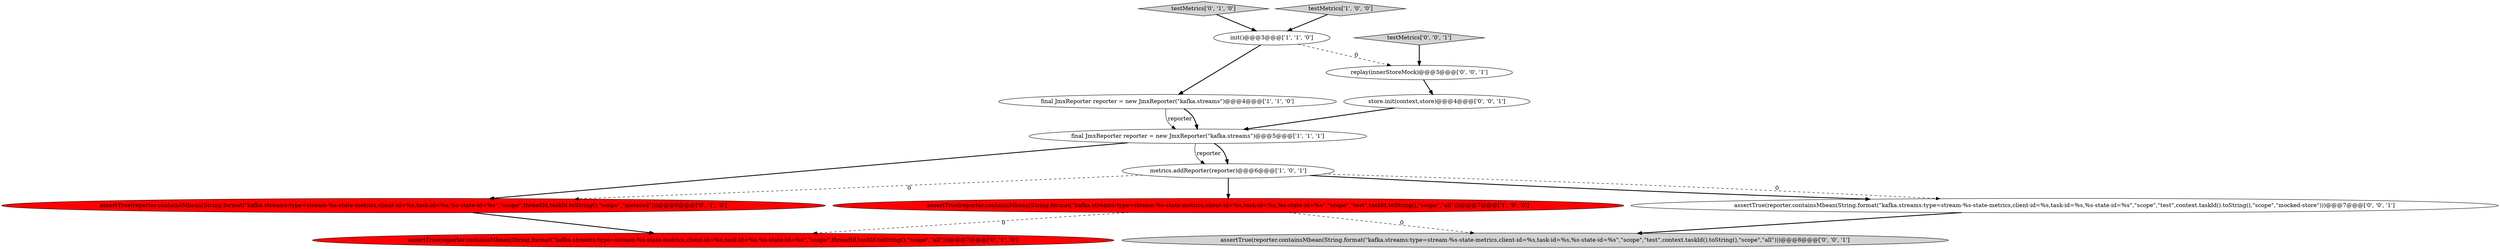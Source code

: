 digraph {
3 [style = filled, label = "assertTrue(reporter.containsMbean(String.format(\"kafka.streams:type=stream-%s-state-metrics,client-id=%s,task-id=%s,%s-state-id=%s\",\"scope\",\"test\",taskId.toString(),\"scope\",\"all\")))@@@7@@@['1', '0', '0']", fillcolor = red, shape = ellipse image = "AAA1AAABBB1BBB"];
7 [style = filled, label = "assertTrue(reporter.containsMbean(String.format(\"kafka.streams:type=stream-%s-state-metrics,client-id=%s,task-id=%s,%s-state-id=%s\",\"scope\",threadId,taskId.toString(),\"scope\",\"all\")))@@@7@@@['0', '1', '0']", fillcolor = red, shape = ellipse image = "AAA1AAABBB2BBB"];
5 [style = filled, label = "init()@@@3@@@['1', '1', '0']", fillcolor = white, shape = ellipse image = "AAA0AAABBB1BBB"];
1 [style = filled, label = "metrics.addReporter(reporter)@@@6@@@['1', '0', '1']", fillcolor = white, shape = ellipse image = "AAA0AAABBB1BBB"];
6 [style = filled, label = "testMetrics['0', '1', '0']", fillcolor = lightgray, shape = diamond image = "AAA0AAABBB2BBB"];
0 [style = filled, label = "testMetrics['1', '0', '0']", fillcolor = lightgray, shape = diamond image = "AAA0AAABBB1BBB"];
8 [style = filled, label = "assertTrue(reporter.containsMbean(String.format(\"kafka.streams:type=stream-%s-state-metrics,client-id=%s,task-id=%s,%s-state-id=%s\",\"scope\",threadId,taskId.toString(),\"scope\",\"metered\")))@@@6@@@['0', '1', '0']", fillcolor = red, shape = ellipse image = "AAA1AAABBB2BBB"];
10 [style = filled, label = "store.init(context,store)@@@4@@@['0', '0', '1']", fillcolor = white, shape = ellipse image = "AAA0AAABBB3BBB"];
11 [style = filled, label = "assertTrue(reporter.containsMbean(String.format(\"kafka.streams:type=stream-%s-state-metrics,client-id=%s,task-id=%s,%s-state-id=%s\",\"scope\",\"test\",context.taskId().toString(),\"scope\",\"mocked-store\")))@@@7@@@['0', '0', '1']", fillcolor = white, shape = ellipse image = "AAA0AAABBB3BBB"];
13 [style = filled, label = "assertTrue(reporter.containsMbean(String.format(\"kafka.streams:type=stream-%s-state-metrics,client-id=%s,task-id=%s,%s-state-id=%s\",\"scope\",\"test\",context.taskId().toString(),\"scope\",\"all\")))@@@8@@@['0', '0', '1']", fillcolor = lightgray, shape = ellipse image = "AAA0AAABBB3BBB"];
9 [style = filled, label = "replay(innerStoreMock)@@@3@@@['0', '0', '1']", fillcolor = white, shape = ellipse image = "AAA0AAABBB3BBB"];
4 [style = filled, label = "final JmxReporter reporter = new JmxReporter(\"kafka.streams\")@@@5@@@['1', '1', '1']", fillcolor = white, shape = ellipse image = "AAA0AAABBB1BBB"];
2 [style = filled, label = "final JmxReporter reporter = new JmxReporter(\"kafka.streams\")@@@4@@@['1', '1', '0']", fillcolor = white, shape = ellipse image = "AAA0AAABBB1BBB"];
12 [style = filled, label = "testMetrics['0', '0', '1']", fillcolor = lightgray, shape = diamond image = "AAA0AAABBB3BBB"];
1->3 [style = bold, label=""];
4->8 [style = bold, label=""];
1->8 [style = dashed, label="0"];
6->5 [style = bold, label=""];
5->2 [style = bold, label=""];
4->1 [style = bold, label=""];
5->9 [style = dashed, label="0"];
4->1 [style = solid, label="reporter"];
9->10 [style = bold, label=""];
2->4 [style = solid, label="reporter"];
12->9 [style = bold, label=""];
3->13 [style = dashed, label="0"];
2->4 [style = bold, label=""];
3->7 [style = dashed, label="0"];
1->11 [style = dashed, label="0"];
11->13 [style = bold, label=""];
8->7 [style = bold, label=""];
1->11 [style = bold, label=""];
0->5 [style = bold, label=""];
10->4 [style = bold, label=""];
}
